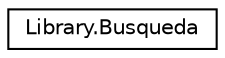 digraph "Graphical Class Hierarchy"
{
 // INTERACTIVE_SVG=YES
 // LATEX_PDF_SIZE
  edge [fontname="Helvetica",fontsize="10",labelfontname="Helvetica",labelfontsize="10"];
  node [fontname="Helvetica",fontsize="10",shape=record];
  rankdir="LR";
  Node0 [label="Library.Busqueda",height=0.2,width=0.4,color="black", fillcolor="white", style="filled",URL="$classLibrary_1_1Busqueda.html",tooltip="Esta clase representa la busqueda de ofertas a partir de palabras claves, ubicacion y clasificacion...."];
}
